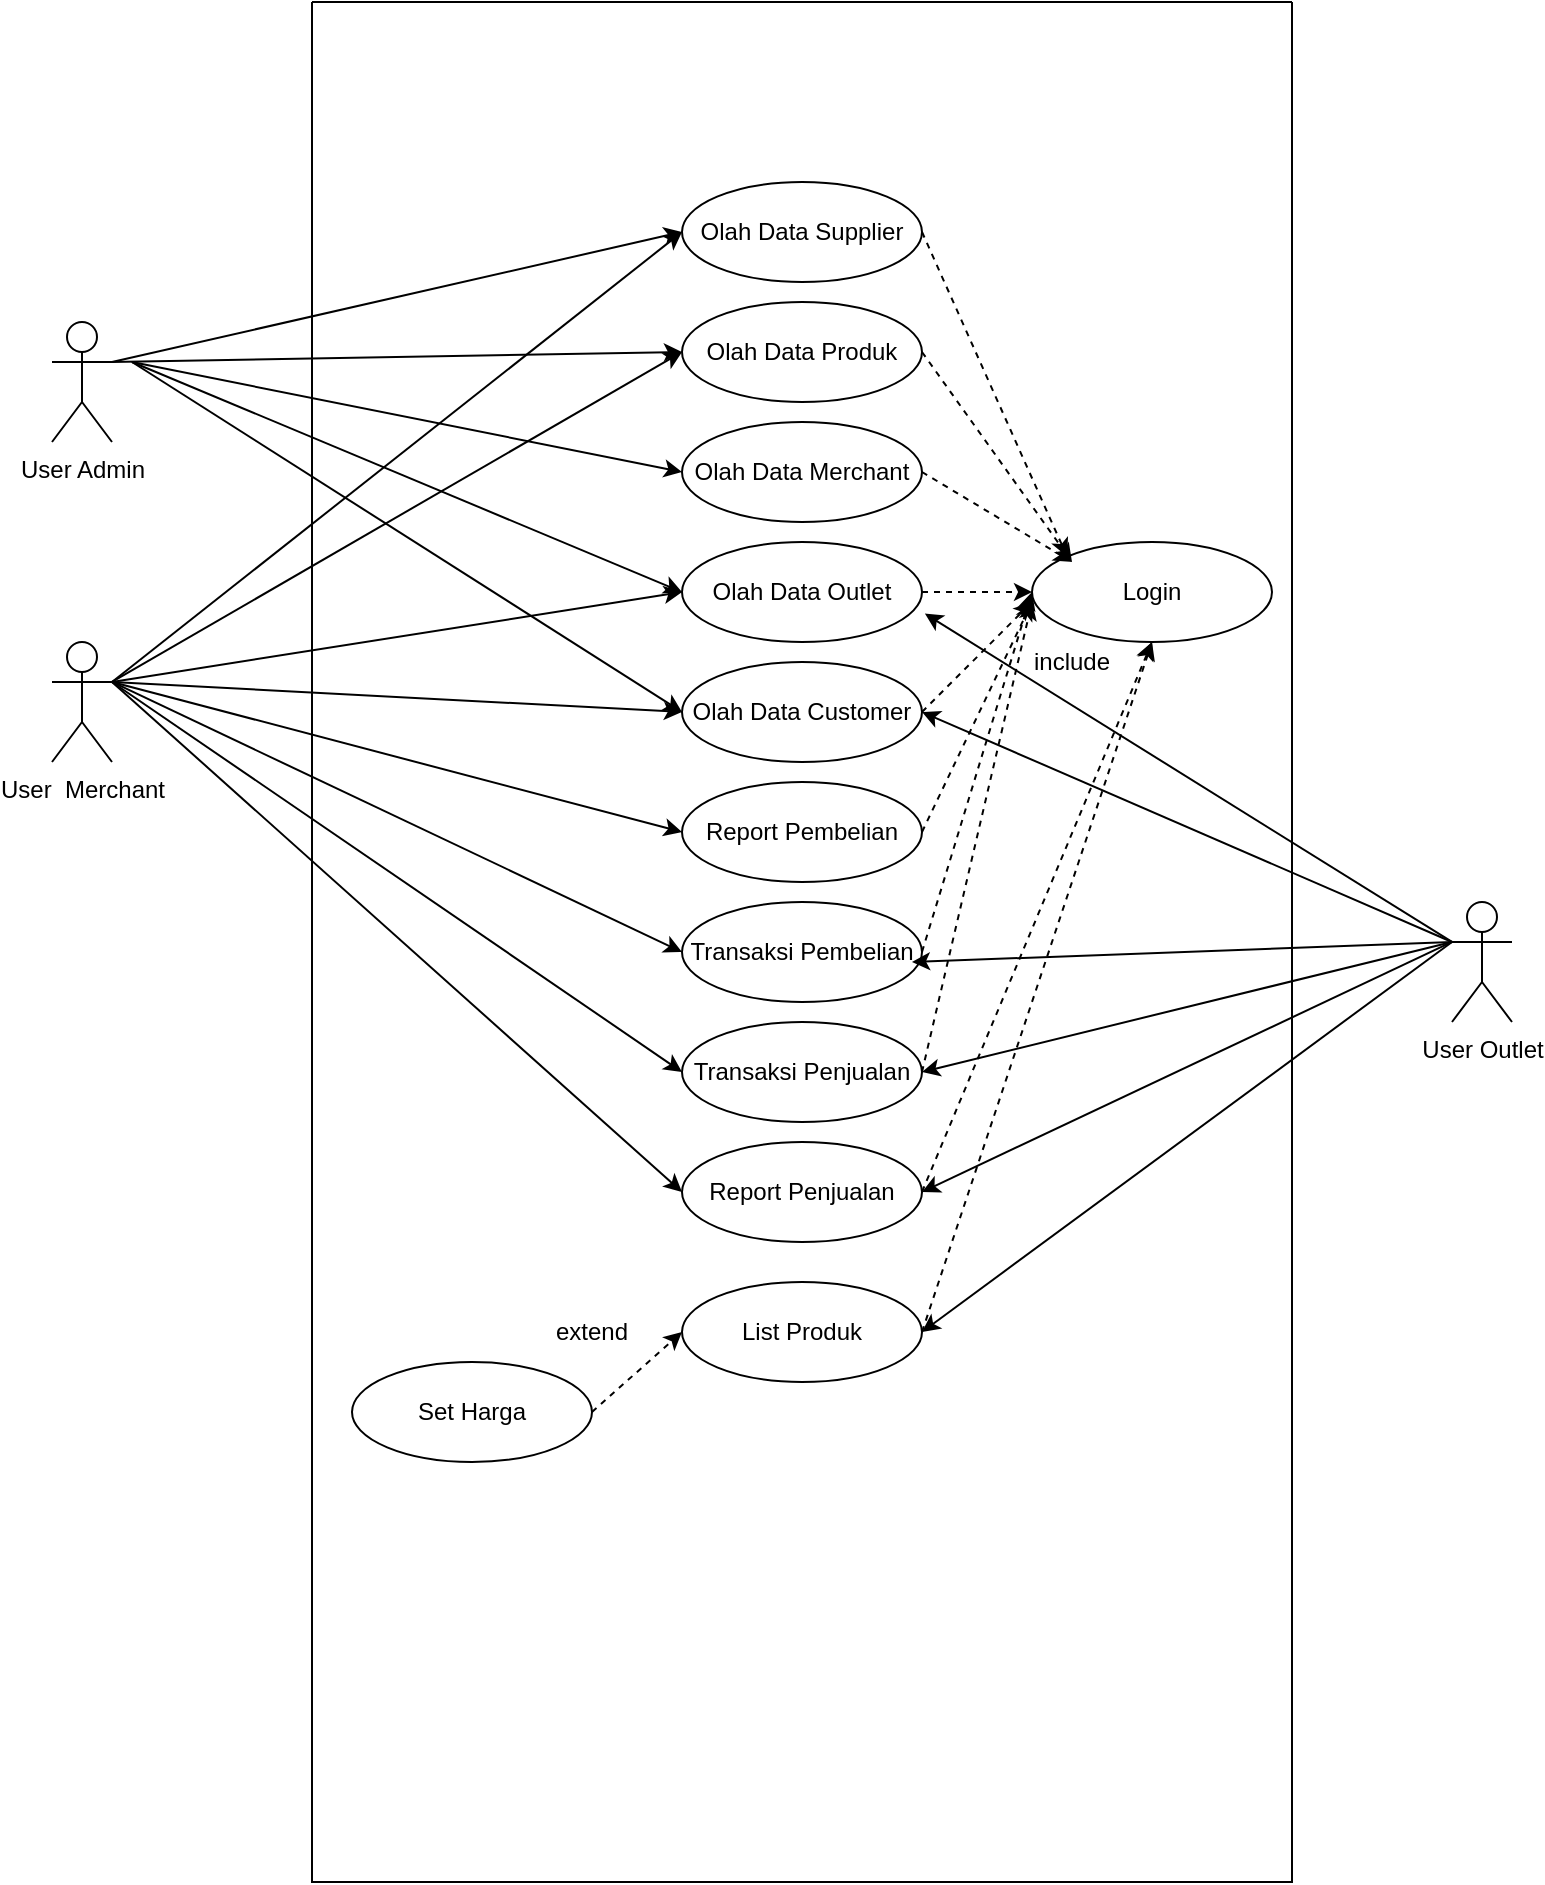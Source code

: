 <mxfile version="15.3.8" type="github">
  <diagram id="QfopO4gX7UbSlNm4MT2A" name="Page-1">
    <mxGraphModel dx="1038" dy="579" grid="1" gridSize="10" guides="1" tooltips="1" connect="1" arrows="1" fold="1" page="1" pageScale="1" pageWidth="850" pageHeight="1100" math="0" shadow="0">
      <root>
        <mxCell id="0" />
        <mxCell id="1" parent="0" />
        <mxCell id="AEVoycykXjOXG9yBRWcZ-2" value="" style="swimlane;startSize=0;" vertex="1" parent="1">
          <mxGeometry x="190" y="50" width="490" height="940" as="geometry" />
        </mxCell>
        <mxCell id="AEVoycykXjOXG9yBRWcZ-4" value="Login" style="ellipse;whiteSpace=wrap;html=1;" vertex="1" parent="AEVoycykXjOXG9yBRWcZ-2">
          <mxGeometry x="360" y="270" width="120" height="50" as="geometry" />
        </mxCell>
        <mxCell id="AEVoycykXjOXG9yBRWcZ-5" value="Olah Data Supplier" style="ellipse;whiteSpace=wrap;html=1;" vertex="1" parent="AEVoycykXjOXG9yBRWcZ-2">
          <mxGeometry x="185" y="90" width="120" height="50" as="geometry" />
        </mxCell>
        <mxCell id="AEVoycykXjOXG9yBRWcZ-6" value="Olah Data Produk" style="ellipse;whiteSpace=wrap;html=1;" vertex="1" parent="AEVoycykXjOXG9yBRWcZ-2">
          <mxGeometry x="185" y="150" width="120" height="50" as="geometry" />
        </mxCell>
        <mxCell id="AEVoycykXjOXG9yBRWcZ-7" value="Olah Data Merchant" style="ellipse;whiteSpace=wrap;html=1;" vertex="1" parent="AEVoycykXjOXG9yBRWcZ-2">
          <mxGeometry x="185" y="210" width="120" height="50" as="geometry" />
        </mxCell>
        <mxCell id="AEVoycykXjOXG9yBRWcZ-8" value="Olah Data Outlet&lt;span style=&quot;color: rgba(0 , 0 , 0 , 0) ; font-family: monospace ; font-size: 0px&quot;&gt;%3CmxGraphModel%3E%3Croot%3E%3CmxCell%20id%3D%220%22%2F%3E%3CmxCell%20id%3D%221%22%20parent%3D%220%22%2F%3E%3CmxCell%20id%3D%222%22%20value%3D%22Olah%20Data%20Merchant%22%20style%3D%22ellipse%3BwhiteSpace%3Dwrap%3Bhtml%3D1%3B%22%20vertex%3D%221%22%20parent%3D%221%22%3E%3CmxGeometry%20x%3D%22375%22%20y%3D%22260%22%20width%3D%22120%22%20height%3D%2250%22%20as%3D%22geometry%22%2F%3E%3C%2FmxCell%3E%3C%2Froot%3E%3C%2FmxGraphModel%3E&lt;/span&gt;" style="ellipse;whiteSpace=wrap;html=1;" vertex="1" parent="AEVoycykXjOXG9yBRWcZ-2">
          <mxGeometry x="185" y="270" width="120" height="50" as="geometry" />
        </mxCell>
        <mxCell id="AEVoycykXjOXG9yBRWcZ-9" value="Olah Data Customer&lt;span style=&quot;color: rgba(0 , 0 , 0 , 0) ; font-family: monospace ; font-size: 0px&quot;&gt;%3CmxGraphModel%3E%3Croot%3E%3CmxCell%20id%3D%220%22%2F%3E%3CmxCell%20id%3D%221%22%20parent%3D%220%22%2F%3E%3CmxCell%20id%3D%222%22%20value%3D%22Olah%20Data%20Merchant%22%20style%3D%22ellipse%3BwhiteSpace%3Dwrap%3Bhtml%3D1%3B%22%20vertex%3D%221%22%20parent%3D%221%22%3E%3CmxGeometry%20x%3D%22375%22%20y%3D%22260%22%20width%3D%22120%22%20height%3D%2250%22%20as%3D%22geometry%22%2F%3E%3C%2FmxCell%3E%3C%2Froot%3E%3C%2FmxGraphModel%3E&lt;/span&gt;" style="ellipse;whiteSpace=wrap;html=1;" vertex="1" parent="AEVoycykXjOXG9yBRWcZ-2">
          <mxGeometry x="185" y="330" width="120" height="50" as="geometry" />
        </mxCell>
        <mxCell id="AEVoycykXjOXG9yBRWcZ-10" value="Report Pembelian" style="ellipse;whiteSpace=wrap;html=1;" vertex="1" parent="AEVoycykXjOXG9yBRWcZ-2">
          <mxGeometry x="185" y="390" width="120" height="50" as="geometry" />
        </mxCell>
        <mxCell id="AEVoycykXjOXG9yBRWcZ-11" value="Transaksi Pembelian" style="ellipse;whiteSpace=wrap;html=1;" vertex="1" parent="AEVoycykXjOXG9yBRWcZ-2">
          <mxGeometry x="185" y="450" width="120" height="50" as="geometry" />
        </mxCell>
        <mxCell id="AEVoycykXjOXG9yBRWcZ-12" value="Transaksi Penjualan&lt;span style=&quot;color: rgba(0 , 0 , 0 , 0) ; font-family: monospace ; font-size: 0px&quot;&gt;%3CmxGraphModel%3E%3Croot%3E%3CmxCell%20id%3D%220%22%2F%3E%3CmxCell%20id%3D%221%22%20parent%3D%220%22%2F%3E%3CmxCell%20id%3D%222%22%20value%3D%22Transaksi%20Pembelian%22%20style%3D%22ellipse%3BwhiteSpace%3Dwrap%3Bhtml%3D1%3B%22%20vertex%3D%221%22%20parent%3D%221%22%3E%3CmxGeometry%20x%3D%22375%22%20y%3D%22500%22%20width%3D%22120%22%20height%3D%2250%22%20as%3D%22geometry%22%2F%3E%3C%2FmxCell%3E%3C%2Froot%3E%3C%2FmxGraphModel%3E&lt;/span&gt;" style="ellipse;whiteSpace=wrap;html=1;" vertex="1" parent="AEVoycykXjOXG9yBRWcZ-2">
          <mxGeometry x="185" y="510" width="120" height="50" as="geometry" />
        </mxCell>
        <mxCell id="AEVoycykXjOXG9yBRWcZ-13" value="Report Penjualan&lt;span style=&quot;color: rgba(0 , 0 , 0 , 0) ; font-family: monospace ; font-size: 0px&quot;&gt;%3CmxGraphModel%3E%3Croot%3E%3CmxCell%20id%3D%220%22%2F%3E%3CmxCell%20id%3D%221%22%20parent%3D%220%22%2F%3E%3CmxCell%20id%3D%222%22%20value%3D%22Transaksi%20Pembelian%22%20style%3D%22ellipse%3BwhiteSpace%3Dwrap%3Bhtml%3D1%3B%22%20vertex%3D%221%22%20parent%3D%221%22%3E%3CmxGeometry%20x%3D%22375%22%20y%3D%22500%22%20width%3D%22120%22%20height%3D%2250%22%20as%3D%22geometry%22%2F%3E%3C%2FmxCell%3E%3C%2Froot%3E%3C%2FmxGraphModel%3E&lt;/span&gt;" style="ellipse;whiteSpace=wrap;html=1;" vertex="1" parent="AEVoycykXjOXG9yBRWcZ-2">
          <mxGeometry x="185" y="570" width="120" height="50" as="geometry" />
        </mxCell>
        <mxCell id="AEVoycykXjOXG9yBRWcZ-16" value="List Produk" style="ellipse;whiteSpace=wrap;html=1;" vertex="1" parent="AEVoycykXjOXG9yBRWcZ-2">
          <mxGeometry x="185" y="640" width="120" height="50" as="geometry" />
        </mxCell>
        <mxCell id="AEVoycykXjOXG9yBRWcZ-33" value="Set Harga" style="ellipse;whiteSpace=wrap;html=1;" vertex="1" parent="AEVoycykXjOXG9yBRWcZ-2">
          <mxGeometry x="20" y="680" width="120" height="50" as="geometry" />
        </mxCell>
        <mxCell id="AEVoycykXjOXG9yBRWcZ-35" value="" style="endArrow=classic;html=1;exitX=1;exitY=0.5;exitDx=0;exitDy=0;dashed=1;entryX=0;entryY=0.5;entryDx=0;entryDy=0;" edge="1" parent="AEVoycykXjOXG9yBRWcZ-2" source="AEVoycykXjOXG9yBRWcZ-33" target="AEVoycykXjOXG9yBRWcZ-16">
          <mxGeometry width="50" height="50" relative="1" as="geometry">
            <mxPoint x="260" y="420" as="sourcePoint" />
            <mxPoint x="310" y="370" as="targetPoint" />
          </mxGeometry>
        </mxCell>
        <mxCell id="AEVoycykXjOXG9yBRWcZ-36" value="extend" style="text;html=1;strokeColor=none;fillColor=none;align=center;verticalAlign=middle;whiteSpace=wrap;rounded=0;" vertex="1" parent="AEVoycykXjOXG9yBRWcZ-2">
          <mxGeometry x="120" y="655" width="40" height="20" as="geometry" />
        </mxCell>
        <mxCell id="AEVoycykXjOXG9yBRWcZ-39" value="" style="endArrow=classic;html=1;dashed=1;exitX=1;exitY=0.5;exitDx=0;exitDy=0;entryX=0;entryY=0;entryDx=0;entryDy=0;" edge="1" parent="AEVoycykXjOXG9yBRWcZ-2" source="AEVoycykXjOXG9yBRWcZ-5" target="AEVoycykXjOXG9yBRWcZ-4">
          <mxGeometry width="50" height="50" relative="1" as="geometry">
            <mxPoint x="260" y="420" as="sourcePoint" />
            <mxPoint x="360" y="240" as="targetPoint" />
          </mxGeometry>
        </mxCell>
        <mxCell id="AEVoycykXjOXG9yBRWcZ-40" value="" style="endArrow=classic;html=1;dashed=1;exitX=1;exitY=0.5;exitDx=0;exitDy=0;" edge="1" parent="AEVoycykXjOXG9yBRWcZ-2" source="AEVoycykXjOXG9yBRWcZ-6">
          <mxGeometry width="50" height="50" relative="1" as="geometry">
            <mxPoint x="315" y="180" as="sourcePoint" />
            <mxPoint x="380" y="280" as="targetPoint" />
          </mxGeometry>
        </mxCell>
        <mxCell id="AEVoycykXjOXG9yBRWcZ-45" value="" style="endArrow=classic;html=1;dashed=1;exitX=1;exitY=0.5;exitDx=0;exitDy=0;entryX=0;entryY=0.5;entryDx=0;entryDy=0;" edge="1" parent="AEVoycykXjOXG9yBRWcZ-2" source="AEVoycykXjOXG9yBRWcZ-11" target="AEVoycykXjOXG9yBRWcZ-4">
          <mxGeometry width="50" height="50" relative="1" as="geometry">
            <mxPoint x="315" y="425" as="sourcePoint" />
            <mxPoint x="380" y="320" as="targetPoint" />
          </mxGeometry>
        </mxCell>
        <mxCell id="AEVoycykXjOXG9yBRWcZ-47" value="" style="endArrow=classic;html=1;dashed=1;exitX=1;exitY=0.5;exitDx=0;exitDy=0;entryX=0.5;entryY=1;entryDx=0;entryDy=0;" edge="1" parent="AEVoycykXjOXG9yBRWcZ-2" source="AEVoycykXjOXG9yBRWcZ-13" target="AEVoycykXjOXG9yBRWcZ-4">
          <mxGeometry width="50" height="50" relative="1" as="geometry">
            <mxPoint x="315" y="545" as="sourcePoint" />
            <mxPoint x="370" y="310" as="targetPoint" />
          </mxGeometry>
        </mxCell>
        <mxCell id="AEVoycykXjOXG9yBRWcZ-49" value="include" style="text;html=1;strokeColor=none;fillColor=none;align=center;verticalAlign=middle;whiteSpace=wrap;rounded=0;" vertex="1" parent="AEVoycykXjOXG9yBRWcZ-2">
          <mxGeometry x="360" y="320" width="40" height="20" as="geometry" />
        </mxCell>
        <mxCell id="AEVoycykXjOXG9yBRWcZ-3" value="User Admin&lt;br&gt;" style="shape=umlActor;verticalLabelPosition=bottom;verticalAlign=top;html=1;outlineConnect=0;" vertex="1" parent="1">
          <mxGeometry x="60" y="210" width="30" height="60" as="geometry" />
        </mxCell>
        <mxCell id="AEVoycykXjOXG9yBRWcZ-14" value="User Outlet&lt;br&gt;" style="shape=umlActor;verticalLabelPosition=bottom;verticalAlign=top;html=1;outlineConnect=0;" vertex="1" parent="1">
          <mxGeometry x="760" y="500" width="30" height="60" as="geometry" />
        </mxCell>
        <mxCell id="AEVoycykXjOXG9yBRWcZ-17" value="User&amp;nbsp; Merchant&lt;br&gt;" style="shape=umlActor;verticalLabelPosition=bottom;verticalAlign=top;html=1;outlineConnect=0;" vertex="1" parent="1">
          <mxGeometry x="60" y="370" width="30" height="60" as="geometry" />
        </mxCell>
        <mxCell id="AEVoycykXjOXG9yBRWcZ-19" value="" style="endArrow=classic;html=1;entryX=0;entryY=0.5;entryDx=0;entryDy=0;" edge="1" parent="1" target="AEVoycykXjOXG9yBRWcZ-5">
          <mxGeometry width="50" height="50" relative="1" as="geometry">
            <mxPoint x="90" y="230" as="sourcePoint" />
            <mxPoint x="385" y="115" as="targetPoint" />
          </mxGeometry>
        </mxCell>
        <mxCell id="AEVoycykXjOXG9yBRWcZ-20" value="" style="endArrow=classic;html=1;entryX=0;entryY=0.5;entryDx=0;entryDy=0;exitX=1;exitY=0.333;exitDx=0;exitDy=0;exitPerimeter=0;" edge="1" parent="1" source="AEVoycykXjOXG9yBRWcZ-3" target="AEVoycykXjOXG9yBRWcZ-6">
          <mxGeometry width="50" height="50" relative="1" as="geometry">
            <mxPoint x="100" y="240" as="sourcePoint" />
            <mxPoint x="385" y="175" as="targetPoint" />
          </mxGeometry>
        </mxCell>
        <mxCell id="AEVoycykXjOXG9yBRWcZ-21" value="" style="endArrow=classic;html=1;entryX=0;entryY=0.5;entryDx=0;entryDy=0;" edge="1" parent="1" target="AEVoycykXjOXG9yBRWcZ-7">
          <mxGeometry width="50" height="50" relative="1" as="geometry">
            <mxPoint x="100" y="230" as="sourcePoint" />
            <mxPoint x="385" y="235" as="targetPoint" />
          </mxGeometry>
        </mxCell>
        <mxCell id="AEVoycykXjOXG9yBRWcZ-22" value="" style="endArrow=classic;html=1;entryX=0;entryY=0.5;entryDx=0;entryDy=0;" edge="1" parent="1" target="AEVoycykXjOXG9yBRWcZ-8">
          <mxGeometry width="50" height="50" relative="1" as="geometry">
            <mxPoint x="100" y="230" as="sourcePoint" />
            <mxPoint x="385" y="295" as="targetPoint" />
          </mxGeometry>
        </mxCell>
        <mxCell id="AEVoycykXjOXG9yBRWcZ-23" value="" style="endArrow=classic;html=1;entryX=0;entryY=0.5;entryDx=0;entryDy=0;" edge="1" parent="1" target="AEVoycykXjOXG9yBRWcZ-9">
          <mxGeometry width="50" height="50" relative="1" as="geometry">
            <mxPoint x="100" y="230" as="sourcePoint" />
            <mxPoint x="385" y="355" as="targetPoint" />
          </mxGeometry>
        </mxCell>
        <mxCell id="AEVoycykXjOXG9yBRWcZ-24" value="" style="endArrow=classic;html=1;entryX=0;entryY=0.5;entryDx=0;entryDy=0;exitX=1;exitY=0.333;exitDx=0;exitDy=0;exitPerimeter=0;" edge="1" parent="1" source="AEVoycykXjOXG9yBRWcZ-17" target="AEVoycykXjOXG9yBRWcZ-11">
          <mxGeometry width="50" height="50" relative="1" as="geometry">
            <mxPoint x="110" y="240" as="sourcePoint" />
            <mxPoint x="385" y="415" as="targetPoint" />
          </mxGeometry>
        </mxCell>
        <mxCell id="AEVoycykXjOXG9yBRWcZ-25" value="" style="endArrow=classic;html=1;entryX=0;entryY=0.5;entryDx=0;entryDy=0;" edge="1" parent="1" target="AEVoycykXjOXG9yBRWcZ-12">
          <mxGeometry width="50" height="50" relative="1" as="geometry">
            <mxPoint x="90" y="390" as="sourcePoint" />
            <mxPoint x="385" y="535" as="targetPoint" />
          </mxGeometry>
        </mxCell>
        <mxCell id="AEVoycykXjOXG9yBRWcZ-27" value="" style="endArrow=classic;html=1;entryX=0;entryY=0.5;entryDx=0;entryDy=0;exitX=1;exitY=0.333;exitDx=0;exitDy=0;exitPerimeter=0;" edge="1" parent="1" source="AEVoycykXjOXG9yBRWcZ-17" target="AEVoycykXjOXG9yBRWcZ-13">
          <mxGeometry width="50" height="50" relative="1" as="geometry">
            <mxPoint x="100" y="400" as="sourcePoint" />
            <mxPoint x="385" y="595" as="targetPoint" />
          </mxGeometry>
        </mxCell>
        <mxCell id="AEVoycykXjOXG9yBRWcZ-28" value="" style="endArrow=classic;html=1;exitX=0;exitY=0.333;exitDx=0;exitDy=0;exitPerimeter=0;" edge="1" parent="1" source="AEVoycykXjOXG9yBRWcZ-14">
          <mxGeometry width="50" height="50" relative="1" as="geometry">
            <mxPoint x="100" y="400" as="sourcePoint" />
            <mxPoint x="490" y="530" as="targetPoint" />
          </mxGeometry>
        </mxCell>
        <mxCell id="AEVoycykXjOXG9yBRWcZ-29" value="" style="endArrow=classic;html=1;entryX=1;entryY=0.5;entryDx=0;entryDy=0;exitX=0;exitY=0.333;exitDx=0;exitDy=0;exitPerimeter=0;" edge="1" parent="1" source="AEVoycykXjOXG9yBRWcZ-14" target="AEVoycykXjOXG9yBRWcZ-12">
          <mxGeometry width="50" height="50" relative="1" as="geometry">
            <mxPoint x="760" y="250" as="sourcePoint" />
            <mxPoint x="500" y="540" as="targetPoint" />
          </mxGeometry>
        </mxCell>
        <mxCell id="AEVoycykXjOXG9yBRWcZ-30" value="" style="endArrow=classic;html=1;entryX=1;entryY=0.5;entryDx=0;entryDy=0;exitX=0;exitY=0.333;exitDx=0;exitDy=0;exitPerimeter=0;" edge="1" parent="1" source="AEVoycykXjOXG9yBRWcZ-14" target="AEVoycykXjOXG9yBRWcZ-13">
          <mxGeometry width="50" height="50" relative="1" as="geometry">
            <mxPoint x="760" y="250" as="sourcePoint" />
            <mxPoint x="505" y="595" as="targetPoint" />
          </mxGeometry>
        </mxCell>
        <mxCell id="AEVoycykXjOXG9yBRWcZ-31" value="" style="endArrow=classic;html=1;entryX=0;entryY=0.5;entryDx=0;entryDy=0;exitX=1;exitY=0.333;exitDx=0;exitDy=0;exitPerimeter=0;" edge="1" parent="1" source="AEVoycykXjOXG9yBRWcZ-17" target="AEVoycykXjOXG9yBRWcZ-10">
          <mxGeometry width="50" height="50" relative="1" as="geometry">
            <mxPoint x="100" y="400" as="sourcePoint" />
            <mxPoint x="385" y="535" as="targetPoint" />
          </mxGeometry>
        </mxCell>
        <mxCell id="AEVoycykXjOXG9yBRWcZ-32" value="" style="endArrow=classic;html=1;entryX=1;entryY=0.5;entryDx=0;entryDy=0;exitX=0;exitY=0.333;exitDx=0;exitDy=0;exitPerimeter=0;" edge="1" parent="1" source="AEVoycykXjOXG9yBRWcZ-14" target="AEVoycykXjOXG9yBRWcZ-16">
          <mxGeometry width="50" height="50" relative="1" as="geometry">
            <mxPoint x="760" y="250" as="sourcePoint" />
            <mxPoint x="505" y="655" as="targetPoint" />
          </mxGeometry>
        </mxCell>
        <mxCell id="AEVoycykXjOXG9yBRWcZ-41" value="" style="endArrow=classic;html=1;dashed=1;exitX=1;exitY=0.5;exitDx=0;exitDy=0;" edge="1" parent="1" source="AEVoycykXjOXG9yBRWcZ-7">
          <mxGeometry width="50" height="50" relative="1" as="geometry">
            <mxPoint x="505" y="235" as="sourcePoint" />
            <mxPoint x="570" y="330" as="targetPoint" />
          </mxGeometry>
        </mxCell>
        <mxCell id="AEVoycykXjOXG9yBRWcZ-42" value="" style="endArrow=classic;html=1;dashed=1;exitX=1;exitY=0.5;exitDx=0;exitDy=0;" edge="1" parent="1" source="AEVoycykXjOXG9yBRWcZ-8">
          <mxGeometry width="50" height="50" relative="1" as="geometry">
            <mxPoint x="505" y="295" as="sourcePoint" />
            <mxPoint x="550" y="345" as="targetPoint" />
          </mxGeometry>
        </mxCell>
        <mxCell id="AEVoycykXjOXG9yBRWcZ-43" value="" style="endArrow=classic;html=1;dashed=1;exitX=1;exitY=0.5;exitDx=0;exitDy=0;" edge="1" parent="1" source="AEVoycykXjOXG9yBRWcZ-9">
          <mxGeometry width="50" height="50" relative="1" as="geometry">
            <mxPoint x="505" y="355" as="sourcePoint" />
            <mxPoint x="550" y="350" as="targetPoint" />
          </mxGeometry>
        </mxCell>
        <mxCell id="AEVoycykXjOXG9yBRWcZ-44" value="" style="endArrow=classic;html=1;dashed=1;exitX=1;exitY=0.5;exitDx=0;exitDy=0;" edge="1" parent="1" source="AEVoycykXjOXG9yBRWcZ-10">
          <mxGeometry width="50" height="50" relative="1" as="geometry">
            <mxPoint x="505" y="415" as="sourcePoint" />
            <mxPoint x="550" y="350" as="targetPoint" />
          </mxGeometry>
        </mxCell>
        <mxCell id="AEVoycykXjOXG9yBRWcZ-46" value="" style="endArrow=classic;html=1;dashed=1;exitX=1;exitY=0.5;exitDx=0;exitDy=0;" edge="1" parent="1" source="AEVoycykXjOXG9yBRWcZ-12">
          <mxGeometry width="50" height="50" relative="1" as="geometry">
            <mxPoint x="505" y="535" as="sourcePoint" />
            <mxPoint x="550" y="350" as="targetPoint" />
          </mxGeometry>
        </mxCell>
        <mxCell id="AEVoycykXjOXG9yBRWcZ-52" value="" style="endArrow=classic;html=1;entryX=0;entryY=0.5;entryDx=0;entryDy=0;exitX=1;exitY=0.333;exitDx=0;exitDy=0;exitPerimeter=0;" edge="1" parent="1" source="AEVoycykXjOXG9yBRWcZ-17" target="AEVoycykXjOXG9yBRWcZ-6">
          <mxGeometry width="50" height="50" relative="1" as="geometry">
            <mxPoint x="100" y="400" as="sourcePoint" />
            <mxPoint x="385" y="475" as="targetPoint" />
          </mxGeometry>
        </mxCell>
        <mxCell id="AEVoycykXjOXG9yBRWcZ-53" value="" style="endArrow=classic;html=1;entryX=0;entryY=0.5;entryDx=0;entryDy=0;" edge="1" parent="1" target="AEVoycykXjOXG9yBRWcZ-5">
          <mxGeometry width="50" height="50" relative="1" as="geometry">
            <mxPoint x="90" y="390" as="sourcePoint" />
            <mxPoint x="385" y="235" as="targetPoint" />
          </mxGeometry>
        </mxCell>
        <mxCell id="AEVoycykXjOXG9yBRWcZ-54" value="" style="endArrow=classic;html=1;entryX=0;entryY=0.5;entryDx=0;entryDy=0;" edge="1" parent="1" target="AEVoycykXjOXG9yBRWcZ-8">
          <mxGeometry width="50" height="50" relative="1" as="geometry">
            <mxPoint x="90" y="390" as="sourcePoint" />
            <mxPoint x="385" y="175" as="targetPoint" />
          </mxGeometry>
        </mxCell>
        <mxCell id="AEVoycykXjOXG9yBRWcZ-55" value="" style="endArrow=classic;html=1;entryX=0;entryY=0.5;entryDx=0;entryDy=0;" edge="1" parent="1" target="AEVoycykXjOXG9yBRWcZ-9">
          <mxGeometry width="50" height="50" relative="1" as="geometry">
            <mxPoint x="90" y="390" as="sourcePoint" />
            <mxPoint x="385" y="355" as="targetPoint" />
          </mxGeometry>
        </mxCell>
        <mxCell id="AEVoycykXjOXG9yBRWcZ-56" value="" style="endArrow=classic;html=1;exitX=0;exitY=0.333;exitDx=0;exitDy=0;exitPerimeter=0;entryX=1;entryY=0.5;entryDx=0;entryDy=0;" edge="1" parent="1" source="AEVoycykXjOXG9yBRWcZ-14" target="AEVoycykXjOXG9yBRWcZ-9">
          <mxGeometry width="50" height="50" relative="1" as="geometry">
            <mxPoint x="770" y="530" as="sourcePoint" />
            <mxPoint x="500" y="540" as="targetPoint" />
          </mxGeometry>
        </mxCell>
        <mxCell id="AEVoycykXjOXG9yBRWcZ-58" value="" style="endArrow=classic;html=1;dashed=1;exitX=1;exitY=0.5;exitDx=0;exitDy=0;" edge="1" parent="1" source="AEVoycykXjOXG9yBRWcZ-16">
          <mxGeometry width="50" height="50" relative="1" as="geometry">
            <mxPoint x="505" y="655" as="sourcePoint" />
            <mxPoint x="610" y="370" as="targetPoint" />
          </mxGeometry>
        </mxCell>
        <mxCell id="AEVoycykXjOXG9yBRWcZ-59" value="" style="endArrow=classic;html=1;exitX=0;exitY=0.333;exitDx=0;exitDy=0;exitPerimeter=0;entryX=1.012;entryY=0.716;entryDx=0;entryDy=0;entryPerimeter=0;" edge="1" parent="1" source="AEVoycykXjOXG9yBRWcZ-14" target="AEVoycykXjOXG9yBRWcZ-8">
          <mxGeometry width="50" height="50" relative="1" as="geometry">
            <mxPoint x="770" y="530" as="sourcePoint" />
            <mxPoint x="505" y="415" as="targetPoint" />
          </mxGeometry>
        </mxCell>
      </root>
    </mxGraphModel>
  </diagram>
</mxfile>
